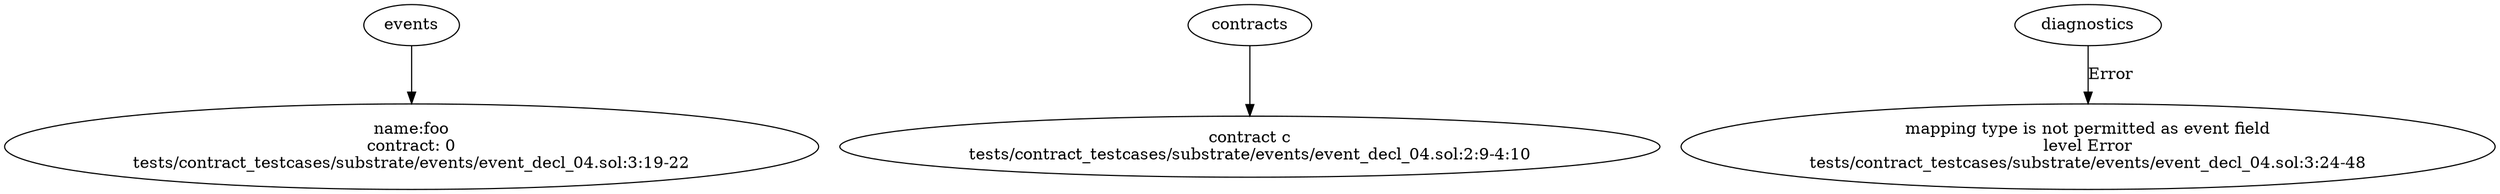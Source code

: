 strict digraph "tests/contract_testcases/substrate/events/event_decl_04.sol" {
	foo [label="name:foo\ncontract: 0\ntests/contract_testcases/substrate/events/event_decl_04.sol:3:19-22"]
	contract [label="contract c\ntests/contract_testcases/substrate/events/event_decl_04.sol:2:9-4:10"]
	diagnostic [label="mapping type is not permitted as event field\nlevel Error\ntests/contract_testcases/substrate/events/event_decl_04.sol:3:24-48"]
	events -> foo
	contracts -> contract
	diagnostics -> diagnostic [label="Error"]
}
